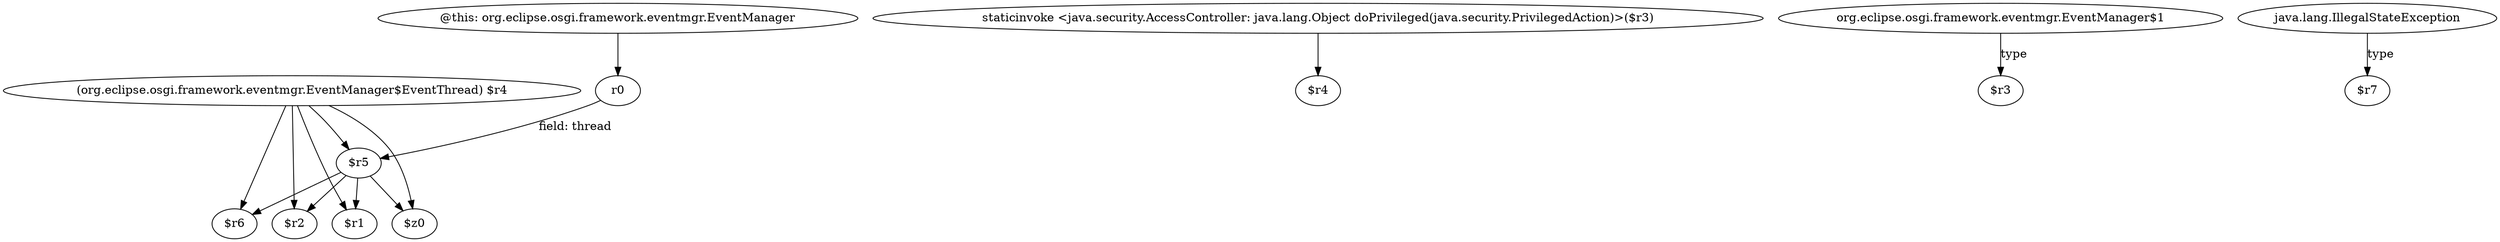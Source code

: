 digraph g {
0[label="(org.eclipse.osgi.framework.eventmgr.EventManager$EventThread) $r4"]
1[label="$r6"]
0->1[label=""]
2[label="staticinvoke <java.security.AccessController: java.lang.Object doPrivileged(java.security.PrivilegedAction)>($r3)"]
3[label="$r4"]
2->3[label=""]
4[label="$r5"]
5[label="$z0"]
4->5[label=""]
6[label="@this: org.eclipse.osgi.framework.eventmgr.EventManager"]
7[label="r0"]
6->7[label=""]
8[label="org.eclipse.osgi.framework.eventmgr.EventManager$1"]
9[label="$r3"]
8->9[label="type"]
10[label="java.lang.IllegalStateException"]
11[label="$r7"]
10->11[label="type"]
12[label="$r2"]
4->12[label=""]
0->12[label=""]
7->4[label="field: thread"]
4->1[label=""]
13[label="$r1"]
4->13[label=""]
0->4[label=""]
0->13[label=""]
0->5[label=""]
}